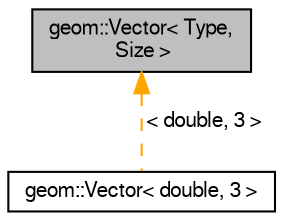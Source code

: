 digraph "geom::Vector&lt; Type, Size &gt;"
{
 // LATEX_PDF_SIZE
  edge [fontname="FreeSans",fontsize="10",labelfontname="FreeSans",labelfontsize="10"];
  node [fontname="FreeSans",fontsize="10",shape=record];
  Node1 [label="geom::Vector\< Type,\l Size \>",height=0.2,width=0.4,color="black", fillcolor="grey75", style="filled", fontcolor="black",tooltip="Model wektora N-wymiarowego."];
  Node1 -> Node2 [dir="back",color="orange",fontsize="10",style="dashed",label=" \< double, 3 \>" ,fontname="FreeSans"];
  Node2 [label="geom::Vector\< double, 3 \>",height=0.2,width=0.4,color="black", fillcolor="white", style="filled",URL="$classgeom_1_1Vector.html",tooltip=" "];
}
